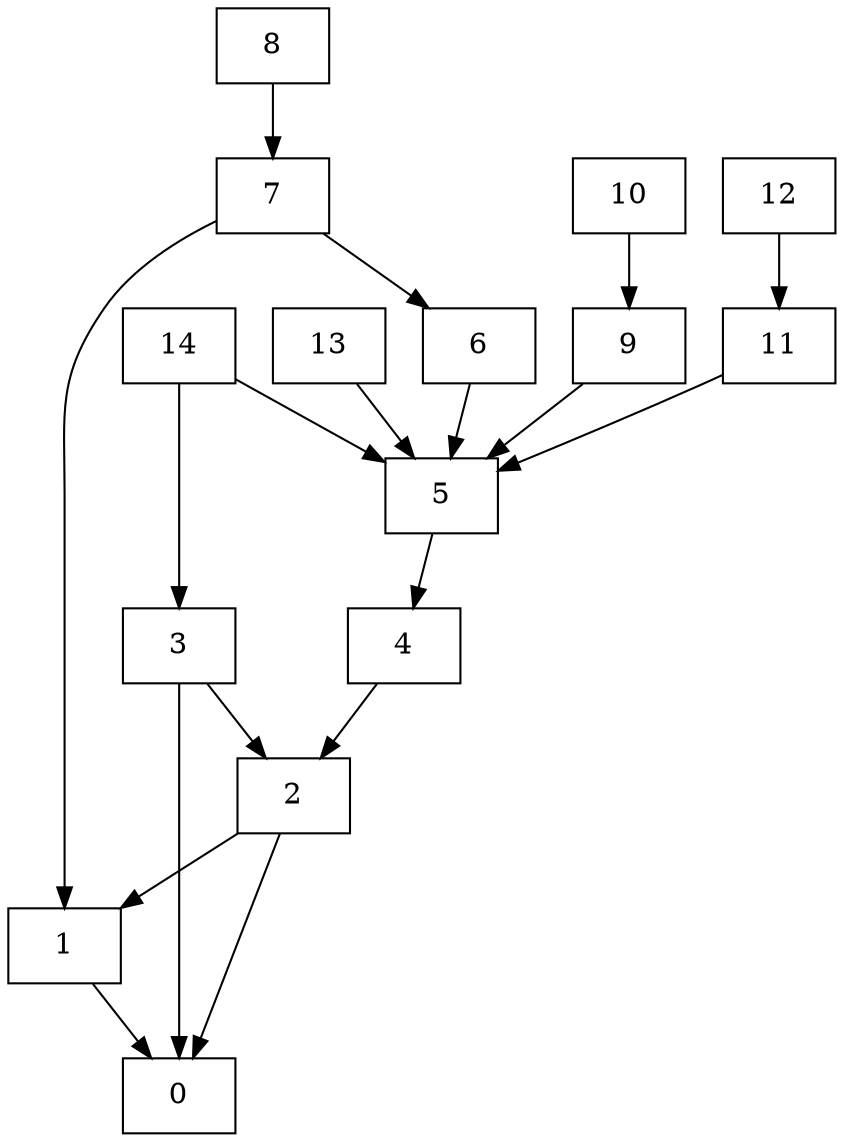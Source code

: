 digraph G {
  0 [shape=box, ];
  1 [shape=box, ];
  2 [shape=box, ];
  3 [shape=box, ];
  4 [shape=box, ];
  5 [shape=box, ];
  6 [shape=box, ];
  7 [shape=box, ];
  8 [shape=box, ];
  9 [shape=box, ];
  10 [shape=box, ];
  11 [shape=box, ];
  12 [shape=box, ];
  13 [shape=box, ];
  14 [shape=box, ];
  
  
  1 -> 0;
  2 -> 0;
  2 -> 1;
  3 -> 0;
  3 -> 2;
  4 -> 2;
  5 -> 4;
  6 -> 5;
  7 -> 1;
  7 -> 6;
  8 -> 7;
  9 -> 5;
  10 -> 9;
  11 -> 5;
  12 -> 11;
  13 -> 5;
  14 -> 3;
  14 -> 5;
  
  }

